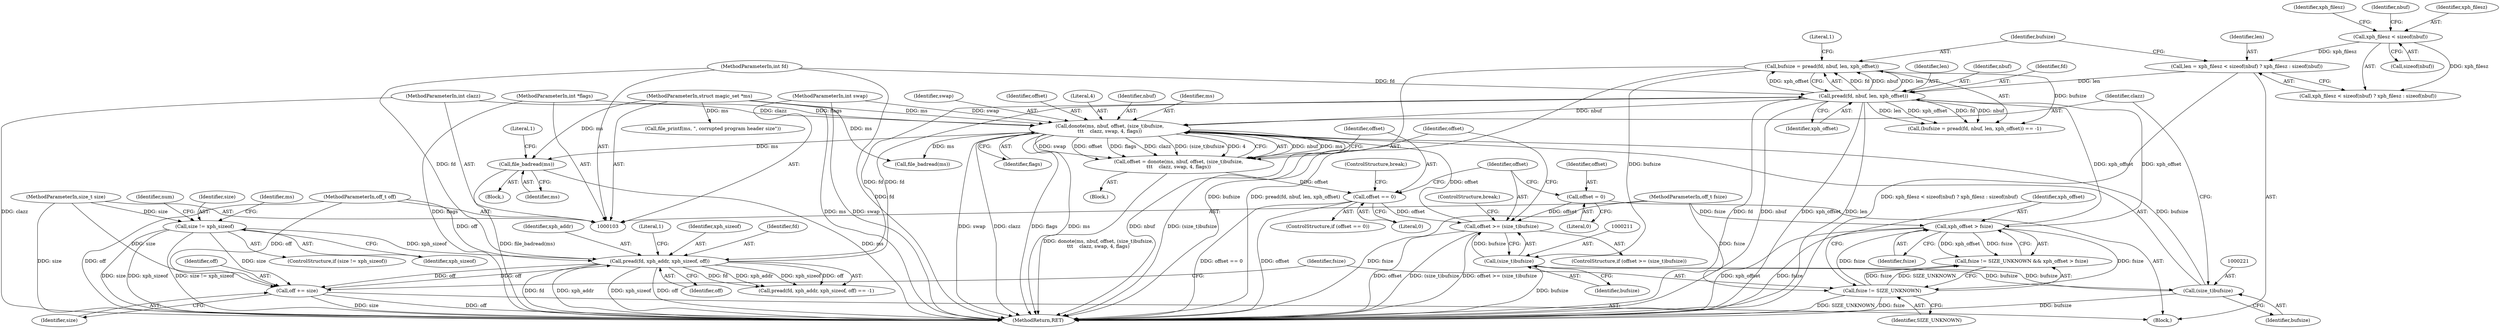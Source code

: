 digraph "0_file_445c8fb0ebff85195be94cd9f7e1df89cade5c7f@API" {
"1000197" [label="(Call,file_badread(ms))"];
"1000216" [label="(Call,donote(ms, nbuf, offset, (size_t)bufsize,\n\t\t\t    clazz, swap, 4, flags))"];
"1000104" [label="(MethodParameterIn,struct magic_set *ms)"];
"1000189" [label="(Call,pread(fd, nbuf, len, xph_offset))"];
"1000144" [label="(Call,pread(fd, xph_addr, xph_sizeof, off))"];
"1000107" [label="(MethodParameterIn,int fd)"];
"1000121" [label="(Call,size != xph_sizeof)"];
"1000110" [label="(MethodParameterIn,size_t size)"];
"1000157" [label="(Call,off += size)"];
"1000108" [label="(MethodParameterIn,off_t off)"];
"1000175" [label="(Call,len = xph_filesz < sizeof(nbuf) ? xph_filesz : sizeof(nbuf))"];
"1000178" [label="(Call,xph_filesz < sizeof(nbuf))"];
"1000165" [label="(Call,xph_offset > fsize)"];
"1000162" [label="(Call,fsize != SIZE_UNKNOWN)"];
"1000111" [label="(MethodParameterIn,off_t fsize)"];
"1000208" [label="(Call,offset >= (size_t)bufsize)"];
"1000228" [label="(Call,offset == 0)"];
"1000214" [label="(Call,offset = donote(ms, nbuf, offset, (size_t)bufsize,\n\t\t\t    clazz, swap, 4, flags))"];
"1000202" [label="(Call,offset = 0)"];
"1000210" [label="(Call,(size_t)bufsize)"];
"1000187" [label="(Call,bufsize = pread(fd, nbuf, len, xph_offset))"];
"1000220" [label="(Call,(size_t)bufsize)"];
"1000105" [label="(MethodParameterIn,int clazz)"];
"1000106" [label="(MethodParameterIn,int swap)"];
"1000112" [label="(MethodParameterIn,int *flags)"];
"1000166" [label="(Identifier,xph_offset)"];
"1000219" [label="(Identifier,offset)"];
"1000121" [label="(Call,size != xph_sizeof)"];
"1000203" [label="(Identifier,offset)"];
"1000162" [label="(Call,fsize != SIZE_UNKNOWN)"];
"1000218" [label="(Identifier,nbuf)"];
"1000214" [label="(Call,offset = donote(ms, nbuf, offset, (size_t)bufsize,\n\t\t\t    clazz, swap, 4, flags))"];
"1000112" [label="(MethodParameterIn,int *flags)"];
"1000127" [label="(Call,file_printf(ms, \", corrupted program header size\"))"];
"1000107" [label="(MethodParameterIn,int fd)"];
"1000217" [label="(Identifier,ms)"];
"1000189" [label="(Call,pread(fd, nbuf, len, xph_offset))"];
"1000192" [label="(Identifier,len)"];
"1000209" [label="(Identifier,offset)"];
"1000195" [label="(Literal,1)"];
"1000165" [label="(Call,xph_offset > fsize)"];
"1000178" [label="(Call,xph_filesz < sizeof(nbuf))"];
"1000167" [label="(Identifier,fsize)"];
"1000180" [label="(Call,sizeof(nbuf))"];
"1000164" [label="(Identifier,SIZE_UNKNOWN)"];
"1000141" [label="(Block,)"];
"1000104" [label="(MethodParameterIn,struct magic_set *ms)"];
"1000234" [label="(MethodReturn,RET)"];
"1000191" [label="(Identifier,nbuf)"];
"1000226" [label="(Identifier,flags)"];
"1000123" [label="(Identifier,xph_sizeof)"];
"1000197" [label="(Call,file_badread(ms))"];
"1000187" [label="(Call,bufsize = pread(fd, nbuf, len, xph_offset))"];
"1000177" [label="(Call,xph_filesz < sizeof(nbuf) ? xph_filesz : sizeof(nbuf))"];
"1000212" [label="(Identifier,bufsize)"];
"1000146" [label="(Identifier,xph_addr)"];
"1000161" [label="(Call,fsize != SIZE_UNKNOWN && xph_offset > fsize)"];
"1000208" [label="(Call,offset >= (size_t)bufsize)"];
"1000220" [label="(Call,(size_t)bufsize)"];
"1000111" [label="(MethodParameterIn,off_t fsize)"];
"1000148" [label="(Identifier,off)"];
"1000158" [label="(Identifier,off)"];
"1000207" [label="(ControlStructure,if (offset >= (size_t)bufsize))"];
"1000182" [label="(Identifier,xph_filesz)"];
"1000106" [label="(MethodParameterIn,int swap)"];
"1000184" [label="(Identifier,nbuf)"];
"1000143" [label="(Call,pread(fd, xph_addr, xph_sizeof, off) == -1)"];
"1000224" [label="(Identifier,swap)"];
"1000120" [label="(ControlStructure,if (size != xph_sizeof))"];
"1000157" [label="(Call,off += size)"];
"1000186" [label="(Call,(bufsize = pread(fd, nbuf, len, xph_offset)) == -1)"];
"1000110" [label="(MethodParameterIn,size_t size)"];
"1000206" [label="(Block,)"];
"1000210" [label="(Call,(size_t)bufsize)"];
"1000190" [label="(Identifier,fd)"];
"1000150" [label="(Literal,1)"];
"1000108" [label="(MethodParameterIn,off_t off)"];
"1000179" [label="(Identifier,xph_filesz)"];
"1000228" [label="(Call,offset == 0)"];
"1000227" [label="(ControlStructure,if (offset == 0))"];
"1000201" [label="(Literal,1)"];
"1000196" [label="(Block,)"];
"1000176" [label="(Identifier,len)"];
"1000204" [label="(Literal,0)"];
"1000231" [label="(ControlStructure,break;)"];
"1000223" [label="(Identifier,clazz)"];
"1000215" [label="(Identifier,offset)"];
"1000225" [label="(Literal,4)"];
"1000147" [label="(Identifier,xph_sizeof)"];
"1000193" [label="(Identifier,xph_offset)"];
"1000145" [label="(Identifier,fd)"];
"1000188" [label="(Identifier,bufsize)"];
"1000222" [label="(Identifier,bufsize)"];
"1000175" [label="(Call,len = xph_filesz < sizeof(nbuf) ? xph_filesz : sizeof(nbuf))"];
"1000122" [label="(Identifier,size)"];
"1000144" [label="(Call,pread(fd, xph_addr, xph_sizeof, off))"];
"1000202" [label="(Call,offset = 0)"];
"1000163" [label="(Identifier,fsize)"];
"1000105" [label="(MethodParameterIn,int clazz)"];
"1000230" [label="(Literal,0)"];
"1000213" [label="(ControlStructure,break;)"];
"1000229" [label="(Identifier,offset)"];
"1000216" [label="(Call,donote(ms, nbuf, offset, (size_t)bufsize,\n\t\t\t    clazz, swap, 4, flags))"];
"1000128" [label="(Identifier,ms)"];
"1000159" [label="(Identifier,size)"];
"1000152" [label="(Call,file_badread(ms))"];
"1000198" [label="(Identifier,ms)"];
"1000138" [label="(Identifier,num)"];
"1000197" -> "1000196"  [label="AST: "];
"1000197" -> "1000198"  [label="CFG: "];
"1000198" -> "1000197"  [label="AST: "];
"1000201" -> "1000197"  [label="CFG: "];
"1000197" -> "1000234"  [label="DDG: file_badread(ms)"];
"1000197" -> "1000234"  [label="DDG: ms"];
"1000216" -> "1000197"  [label="DDG: ms"];
"1000104" -> "1000197"  [label="DDG: ms"];
"1000216" -> "1000214"  [label="AST: "];
"1000216" -> "1000226"  [label="CFG: "];
"1000217" -> "1000216"  [label="AST: "];
"1000218" -> "1000216"  [label="AST: "];
"1000219" -> "1000216"  [label="AST: "];
"1000220" -> "1000216"  [label="AST: "];
"1000223" -> "1000216"  [label="AST: "];
"1000224" -> "1000216"  [label="AST: "];
"1000225" -> "1000216"  [label="AST: "];
"1000226" -> "1000216"  [label="AST: "];
"1000214" -> "1000216"  [label="CFG: "];
"1000216" -> "1000234"  [label="DDG: clazz"];
"1000216" -> "1000234"  [label="DDG: flags"];
"1000216" -> "1000234"  [label="DDG: ms"];
"1000216" -> "1000234"  [label="DDG: nbuf"];
"1000216" -> "1000234"  [label="DDG: (size_t)bufsize"];
"1000216" -> "1000234"  [label="DDG: swap"];
"1000216" -> "1000152"  [label="DDG: ms"];
"1000216" -> "1000214"  [label="DDG: nbuf"];
"1000216" -> "1000214"  [label="DDG: ms"];
"1000216" -> "1000214"  [label="DDG: swap"];
"1000216" -> "1000214"  [label="DDG: offset"];
"1000216" -> "1000214"  [label="DDG: flags"];
"1000216" -> "1000214"  [label="DDG: clazz"];
"1000216" -> "1000214"  [label="DDG: (size_t)bufsize"];
"1000216" -> "1000214"  [label="DDG: 4"];
"1000104" -> "1000216"  [label="DDG: ms"];
"1000189" -> "1000216"  [label="DDG: nbuf"];
"1000208" -> "1000216"  [label="DDG: offset"];
"1000220" -> "1000216"  [label="DDG: bufsize"];
"1000105" -> "1000216"  [label="DDG: clazz"];
"1000106" -> "1000216"  [label="DDG: swap"];
"1000112" -> "1000216"  [label="DDG: flags"];
"1000104" -> "1000103"  [label="AST: "];
"1000104" -> "1000234"  [label="DDG: ms"];
"1000104" -> "1000127"  [label="DDG: ms"];
"1000104" -> "1000152"  [label="DDG: ms"];
"1000189" -> "1000187"  [label="AST: "];
"1000189" -> "1000193"  [label="CFG: "];
"1000190" -> "1000189"  [label="AST: "];
"1000191" -> "1000189"  [label="AST: "];
"1000192" -> "1000189"  [label="AST: "];
"1000193" -> "1000189"  [label="AST: "];
"1000187" -> "1000189"  [label="CFG: "];
"1000189" -> "1000234"  [label="DDG: fd"];
"1000189" -> "1000234"  [label="DDG: nbuf"];
"1000189" -> "1000234"  [label="DDG: xph_offset"];
"1000189" -> "1000234"  [label="DDG: len"];
"1000189" -> "1000144"  [label="DDG: fd"];
"1000189" -> "1000165"  [label="DDG: xph_offset"];
"1000189" -> "1000186"  [label="DDG: fd"];
"1000189" -> "1000186"  [label="DDG: nbuf"];
"1000189" -> "1000186"  [label="DDG: len"];
"1000189" -> "1000186"  [label="DDG: xph_offset"];
"1000189" -> "1000187"  [label="DDG: fd"];
"1000189" -> "1000187"  [label="DDG: nbuf"];
"1000189" -> "1000187"  [label="DDG: len"];
"1000189" -> "1000187"  [label="DDG: xph_offset"];
"1000144" -> "1000189"  [label="DDG: fd"];
"1000107" -> "1000189"  [label="DDG: fd"];
"1000175" -> "1000189"  [label="DDG: len"];
"1000165" -> "1000189"  [label="DDG: xph_offset"];
"1000144" -> "1000143"  [label="AST: "];
"1000144" -> "1000148"  [label="CFG: "];
"1000145" -> "1000144"  [label="AST: "];
"1000146" -> "1000144"  [label="AST: "];
"1000147" -> "1000144"  [label="AST: "];
"1000148" -> "1000144"  [label="AST: "];
"1000150" -> "1000144"  [label="CFG: "];
"1000144" -> "1000234"  [label="DDG: off"];
"1000144" -> "1000234"  [label="DDG: fd"];
"1000144" -> "1000234"  [label="DDG: xph_addr"];
"1000144" -> "1000234"  [label="DDG: xph_sizeof"];
"1000144" -> "1000143"  [label="DDG: fd"];
"1000144" -> "1000143"  [label="DDG: xph_addr"];
"1000144" -> "1000143"  [label="DDG: xph_sizeof"];
"1000144" -> "1000143"  [label="DDG: off"];
"1000107" -> "1000144"  [label="DDG: fd"];
"1000121" -> "1000144"  [label="DDG: xph_sizeof"];
"1000157" -> "1000144"  [label="DDG: off"];
"1000108" -> "1000144"  [label="DDG: off"];
"1000144" -> "1000157"  [label="DDG: off"];
"1000107" -> "1000103"  [label="AST: "];
"1000107" -> "1000234"  [label="DDG: fd"];
"1000121" -> "1000120"  [label="AST: "];
"1000121" -> "1000123"  [label="CFG: "];
"1000122" -> "1000121"  [label="AST: "];
"1000123" -> "1000121"  [label="AST: "];
"1000128" -> "1000121"  [label="CFG: "];
"1000138" -> "1000121"  [label="CFG: "];
"1000121" -> "1000234"  [label="DDG: xph_sizeof"];
"1000121" -> "1000234"  [label="DDG: size != xph_sizeof"];
"1000121" -> "1000234"  [label="DDG: size"];
"1000110" -> "1000121"  [label="DDG: size"];
"1000121" -> "1000157"  [label="DDG: size"];
"1000110" -> "1000103"  [label="AST: "];
"1000110" -> "1000234"  [label="DDG: size"];
"1000110" -> "1000157"  [label="DDG: size"];
"1000157" -> "1000141"  [label="AST: "];
"1000157" -> "1000159"  [label="CFG: "];
"1000158" -> "1000157"  [label="AST: "];
"1000159" -> "1000157"  [label="AST: "];
"1000163" -> "1000157"  [label="CFG: "];
"1000157" -> "1000234"  [label="DDG: size"];
"1000157" -> "1000234"  [label="DDG: off"];
"1000108" -> "1000157"  [label="DDG: off"];
"1000108" -> "1000103"  [label="AST: "];
"1000108" -> "1000234"  [label="DDG: off"];
"1000175" -> "1000141"  [label="AST: "];
"1000175" -> "1000177"  [label="CFG: "];
"1000176" -> "1000175"  [label="AST: "];
"1000177" -> "1000175"  [label="AST: "];
"1000188" -> "1000175"  [label="CFG: "];
"1000175" -> "1000234"  [label="DDG: xph_filesz < sizeof(nbuf) ? xph_filesz : sizeof(nbuf)"];
"1000178" -> "1000175"  [label="DDG: xph_filesz"];
"1000178" -> "1000177"  [label="AST: "];
"1000178" -> "1000180"  [label="CFG: "];
"1000179" -> "1000178"  [label="AST: "];
"1000180" -> "1000178"  [label="AST: "];
"1000182" -> "1000178"  [label="CFG: "];
"1000184" -> "1000178"  [label="CFG: "];
"1000178" -> "1000177"  [label="DDG: xph_filesz"];
"1000165" -> "1000161"  [label="AST: "];
"1000165" -> "1000167"  [label="CFG: "];
"1000166" -> "1000165"  [label="AST: "];
"1000167" -> "1000165"  [label="AST: "];
"1000161" -> "1000165"  [label="CFG: "];
"1000165" -> "1000234"  [label="DDG: xph_offset"];
"1000165" -> "1000234"  [label="DDG: fsize"];
"1000165" -> "1000162"  [label="DDG: fsize"];
"1000165" -> "1000161"  [label="DDG: xph_offset"];
"1000165" -> "1000161"  [label="DDG: fsize"];
"1000162" -> "1000165"  [label="DDG: fsize"];
"1000111" -> "1000165"  [label="DDG: fsize"];
"1000162" -> "1000161"  [label="AST: "];
"1000162" -> "1000164"  [label="CFG: "];
"1000163" -> "1000162"  [label="AST: "];
"1000164" -> "1000162"  [label="AST: "];
"1000166" -> "1000162"  [label="CFG: "];
"1000161" -> "1000162"  [label="CFG: "];
"1000162" -> "1000234"  [label="DDG: SIZE_UNKNOWN"];
"1000162" -> "1000234"  [label="DDG: fsize"];
"1000162" -> "1000161"  [label="DDG: fsize"];
"1000162" -> "1000161"  [label="DDG: SIZE_UNKNOWN"];
"1000111" -> "1000162"  [label="DDG: fsize"];
"1000111" -> "1000103"  [label="AST: "];
"1000111" -> "1000234"  [label="DDG: fsize"];
"1000208" -> "1000207"  [label="AST: "];
"1000208" -> "1000210"  [label="CFG: "];
"1000209" -> "1000208"  [label="AST: "];
"1000210" -> "1000208"  [label="AST: "];
"1000213" -> "1000208"  [label="CFG: "];
"1000215" -> "1000208"  [label="CFG: "];
"1000208" -> "1000234"  [label="DDG: offset"];
"1000208" -> "1000234"  [label="DDG: (size_t)bufsize"];
"1000208" -> "1000234"  [label="DDG: offset >= (size_t)bufsize"];
"1000228" -> "1000208"  [label="DDG: offset"];
"1000202" -> "1000208"  [label="DDG: offset"];
"1000210" -> "1000208"  [label="DDG: bufsize"];
"1000228" -> "1000227"  [label="AST: "];
"1000228" -> "1000230"  [label="CFG: "];
"1000229" -> "1000228"  [label="AST: "];
"1000230" -> "1000228"  [label="AST: "];
"1000209" -> "1000228"  [label="CFG: "];
"1000231" -> "1000228"  [label="CFG: "];
"1000228" -> "1000234"  [label="DDG: offset == 0"];
"1000228" -> "1000234"  [label="DDG: offset"];
"1000214" -> "1000228"  [label="DDG: offset"];
"1000214" -> "1000206"  [label="AST: "];
"1000215" -> "1000214"  [label="AST: "];
"1000229" -> "1000214"  [label="CFG: "];
"1000214" -> "1000234"  [label="DDG: donote(ms, nbuf, offset, (size_t)bufsize,\n\t\t\t    clazz, swap, 4, flags)"];
"1000202" -> "1000141"  [label="AST: "];
"1000202" -> "1000204"  [label="CFG: "];
"1000203" -> "1000202"  [label="AST: "];
"1000204" -> "1000202"  [label="AST: "];
"1000209" -> "1000202"  [label="CFG: "];
"1000210" -> "1000212"  [label="CFG: "];
"1000211" -> "1000210"  [label="AST: "];
"1000212" -> "1000210"  [label="AST: "];
"1000210" -> "1000234"  [label="DDG: bufsize"];
"1000187" -> "1000210"  [label="DDG: bufsize"];
"1000220" -> "1000210"  [label="DDG: bufsize"];
"1000210" -> "1000220"  [label="DDG: bufsize"];
"1000187" -> "1000186"  [label="AST: "];
"1000188" -> "1000187"  [label="AST: "];
"1000195" -> "1000187"  [label="CFG: "];
"1000187" -> "1000234"  [label="DDG: bufsize"];
"1000187" -> "1000234"  [label="DDG: pread(fd, nbuf, len, xph_offset)"];
"1000187" -> "1000186"  [label="DDG: bufsize"];
"1000220" -> "1000222"  [label="CFG: "];
"1000221" -> "1000220"  [label="AST: "];
"1000222" -> "1000220"  [label="AST: "];
"1000223" -> "1000220"  [label="CFG: "];
"1000220" -> "1000234"  [label="DDG: bufsize"];
"1000105" -> "1000103"  [label="AST: "];
"1000105" -> "1000234"  [label="DDG: clazz"];
"1000106" -> "1000103"  [label="AST: "];
"1000106" -> "1000234"  [label="DDG: swap"];
"1000112" -> "1000103"  [label="AST: "];
"1000112" -> "1000234"  [label="DDG: flags"];
}
